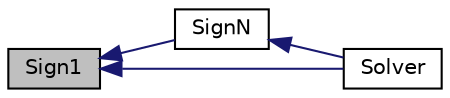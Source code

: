 digraph "Sign1"
{
  edge [fontname="Helvetica",fontsize="10",labelfontname="Helvetica",labelfontsize="10"];
  node [fontname="Helvetica",fontsize="10",shape=record];
  rankdir="LR";
  Node3186 [label="Sign1",height=0.2,width=0.4,color="black", fillcolor="grey75", style="filled", fontcolor="black"];
  Node3186 -> Node3187 [dir="back",color="midnightblue",fontsize="10",style="solid",fontname="Helvetica"];
  Node3187 [label="SignN",height=0.2,width=0.4,color="black", fillcolor="white", style="filled",URL="$dd/d0f/script_8cpp.html#a2230b054e152c344e60125bf7f994473"];
  Node3187 -> Node3188 [dir="back",color="midnightblue",fontsize="10",style="solid",fontname="Helvetica"];
  Node3188 [label="Solver",height=0.2,width=0.4,color="black", fillcolor="white", style="filled",URL="$de/d7f/script_8h.html#a8e31b29d5a654a570c493f7aa9c3abd9"];
  Node3186 -> Node3188 [dir="back",color="midnightblue",fontsize="10",style="solid",fontname="Helvetica"];
}
